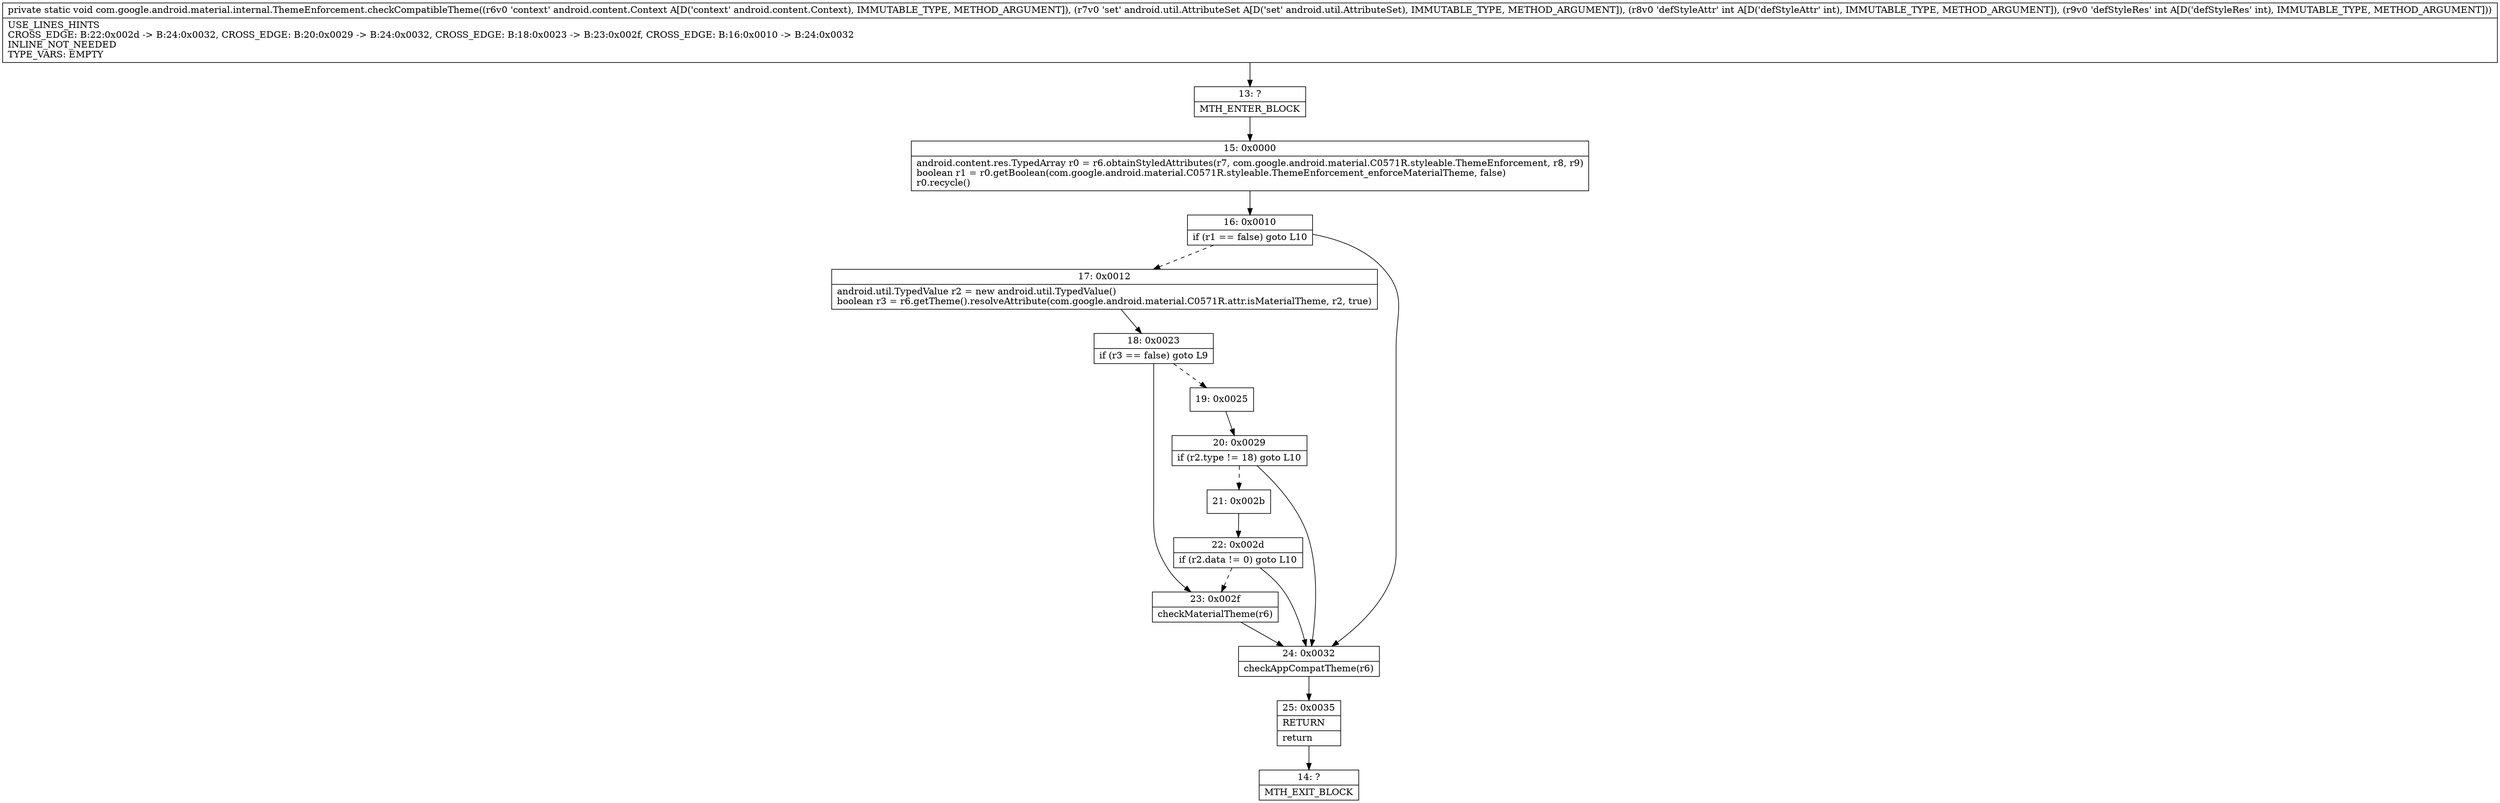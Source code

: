 digraph "CFG forcom.google.android.material.internal.ThemeEnforcement.checkCompatibleTheme(Landroid\/content\/Context;Landroid\/util\/AttributeSet;II)V" {
Node_13 [shape=record,label="{13\:\ ?|MTH_ENTER_BLOCK\l}"];
Node_15 [shape=record,label="{15\:\ 0x0000|android.content.res.TypedArray r0 = r6.obtainStyledAttributes(r7, com.google.android.material.C0571R.styleable.ThemeEnforcement, r8, r9)\lboolean r1 = r0.getBoolean(com.google.android.material.C0571R.styleable.ThemeEnforcement_enforceMaterialTheme, false)\lr0.recycle()\l}"];
Node_16 [shape=record,label="{16\:\ 0x0010|if (r1 == false) goto L10\l}"];
Node_17 [shape=record,label="{17\:\ 0x0012|android.util.TypedValue r2 = new android.util.TypedValue()\lboolean r3 = r6.getTheme().resolveAttribute(com.google.android.material.C0571R.attr.isMaterialTheme, r2, true)\l}"];
Node_18 [shape=record,label="{18\:\ 0x0023|if (r3 == false) goto L9\l}"];
Node_19 [shape=record,label="{19\:\ 0x0025}"];
Node_20 [shape=record,label="{20\:\ 0x0029|if (r2.type != 18) goto L10\l}"];
Node_21 [shape=record,label="{21\:\ 0x002b}"];
Node_22 [shape=record,label="{22\:\ 0x002d|if (r2.data != 0) goto L10\l}"];
Node_23 [shape=record,label="{23\:\ 0x002f|checkMaterialTheme(r6)\l}"];
Node_24 [shape=record,label="{24\:\ 0x0032|checkAppCompatTheme(r6)\l}"];
Node_25 [shape=record,label="{25\:\ 0x0035|RETURN\l|return\l}"];
Node_14 [shape=record,label="{14\:\ ?|MTH_EXIT_BLOCK\l}"];
MethodNode[shape=record,label="{private static void com.google.android.material.internal.ThemeEnforcement.checkCompatibleTheme((r6v0 'context' android.content.Context A[D('context' android.content.Context), IMMUTABLE_TYPE, METHOD_ARGUMENT]), (r7v0 'set' android.util.AttributeSet A[D('set' android.util.AttributeSet), IMMUTABLE_TYPE, METHOD_ARGUMENT]), (r8v0 'defStyleAttr' int A[D('defStyleAttr' int), IMMUTABLE_TYPE, METHOD_ARGUMENT]), (r9v0 'defStyleRes' int A[D('defStyleRes' int), IMMUTABLE_TYPE, METHOD_ARGUMENT]))  | USE_LINES_HINTS\lCROSS_EDGE: B:22:0x002d \-\> B:24:0x0032, CROSS_EDGE: B:20:0x0029 \-\> B:24:0x0032, CROSS_EDGE: B:18:0x0023 \-\> B:23:0x002f, CROSS_EDGE: B:16:0x0010 \-\> B:24:0x0032\lINLINE_NOT_NEEDED\lTYPE_VARS: EMPTY\l}"];
MethodNode -> Node_13;Node_13 -> Node_15;
Node_15 -> Node_16;
Node_16 -> Node_17[style=dashed];
Node_16 -> Node_24;
Node_17 -> Node_18;
Node_18 -> Node_19[style=dashed];
Node_18 -> Node_23;
Node_19 -> Node_20;
Node_20 -> Node_21[style=dashed];
Node_20 -> Node_24;
Node_21 -> Node_22;
Node_22 -> Node_23[style=dashed];
Node_22 -> Node_24;
Node_23 -> Node_24;
Node_24 -> Node_25;
Node_25 -> Node_14;
}

